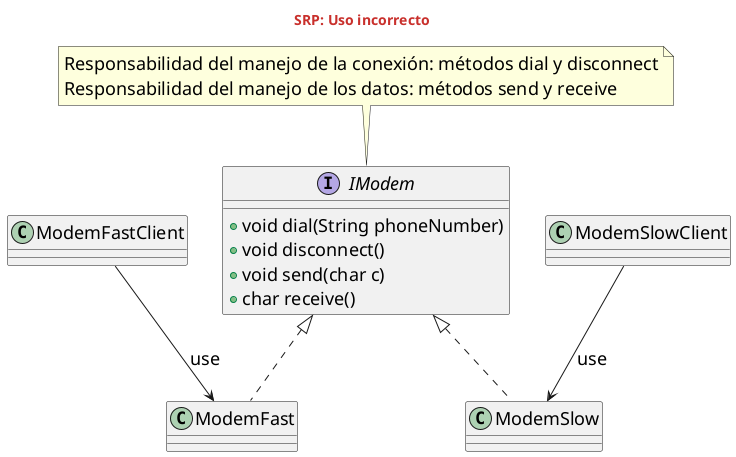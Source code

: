 @startuml
skinparam backgroundcolor transparent
skinparam classFontSize 18
skinparam noteFontSize 18
skinparam arrowFontSize 18
skinparam classAttributeFontSize 18

skinparam titleFontColor #c9302c

Title SRP: Uso incorrecto

interface IModem {
    + void dial(String phoneNumber)
    + void disconnect()
    + void send(char c)
    + char receive()
}

class ModemFast implements IModem

class ModemSlow implements IModem

class ModemFastClient
class ModemSlowClient


ModemFastClient --> ModemFast : use
ModemSlowClient --> ModemSlow : use

note top of IModem
    Responsabilidad del manejo de la conexión: métodos dial y disconnect
    Responsabilidad del manejo de los datos: métodos send y receive
end note

@enduml